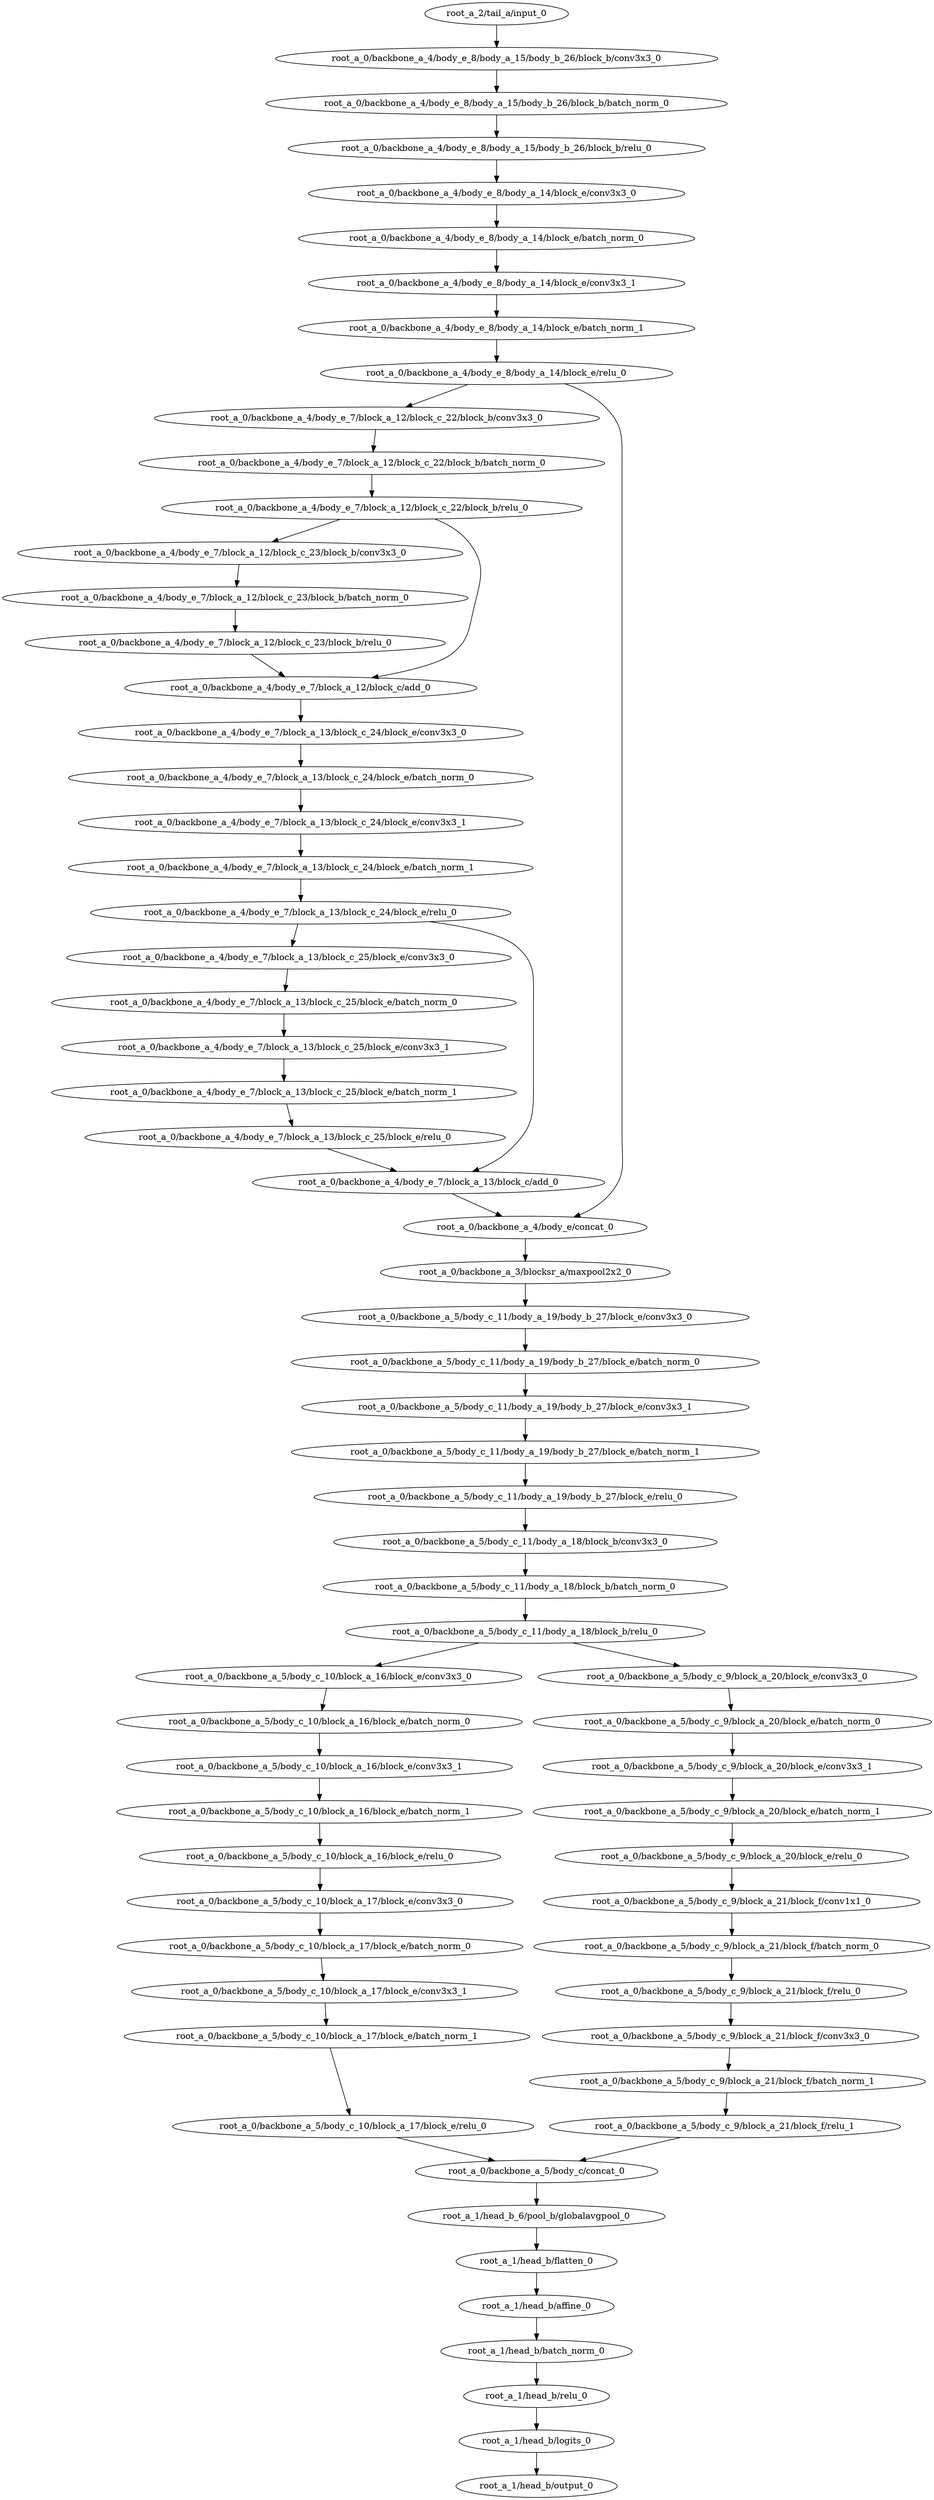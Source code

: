 digraph root_a {
	"root_a_2/tail_a/input_0"
	"root_a_0/backbone_a_4/body_e_8/body_a_15/body_b_26/block_b/conv3x3_0"
	"root_a_0/backbone_a_4/body_e_8/body_a_15/body_b_26/block_b/batch_norm_0"
	"root_a_0/backbone_a_4/body_e_8/body_a_15/body_b_26/block_b/relu_0"
	"root_a_0/backbone_a_4/body_e_8/body_a_14/block_e/conv3x3_0"
	"root_a_0/backbone_a_4/body_e_8/body_a_14/block_e/batch_norm_0"
	"root_a_0/backbone_a_4/body_e_8/body_a_14/block_e/conv3x3_1"
	"root_a_0/backbone_a_4/body_e_8/body_a_14/block_e/batch_norm_1"
	"root_a_0/backbone_a_4/body_e_8/body_a_14/block_e/relu_0"
	"root_a_0/backbone_a_4/body_e_7/block_a_12/block_c_22/block_b/conv3x3_0"
	"root_a_0/backbone_a_4/body_e_7/block_a_12/block_c_22/block_b/batch_norm_0"
	"root_a_0/backbone_a_4/body_e_7/block_a_12/block_c_22/block_b/relu_0"
	"root_a_0/backbone_a_4/body_e_7/block_a_12/block_c_23/block_b/conv3x3_0"
	"root_a_0/backbone_a_4/body_e_7/block_a_12/block_c_23/block_b/batch_norm_0"
	"root_a_0/backbone_a_4/body_e_7/block_a_12/block_c_23/block_b/relu_0"
	"root_a_0/backbone_a_4/body_e_7/block_a_12/block_c/add_0"
	"root_a_0/backbone_a_4/body_e_7/block_a_13/block_c_24/block_e/conv3x3_0"
	"root_a_0/backbone_a_4/body_e_7/block_a_13/block_c_24/block_e/batch_norm_0"
	"root_a_0/backbone_a_4/body_e_7/block_a_13/block_c_24/block_e/conv3x3_1"
	"root_a_0/backbone_a_4/body_e_7/block_a_13/block_c_24/block_e/batch_norm_1"
	"root_a_0/backbone_a_4/body_e_7/block_a_13/block_c_24/block_e/relu_0"
	"root_a_0/backbone_a_4/body_e_7/block_a_13/block_c_25/block_e/conv3x3_0"
	"root_a_0/backbone_a_4/body_e_7/block_a_13/block_c_25/block_e/batch_norm_0"
	"root_a_0/backbone_a_4/body_e_7/block_a_13/block_c_25/block_e/conv3x3_1"
	"root_a_0/backbone_a_4/body_e_7/block_a_13/block_c_25/block_e/batch_norm_1"
	"root_a_0/backbone_a_4/body_e_7/block_a_13/block_c_25/block_e/relu_0"
	"root_a_0/backbone_a_4/body_e_7/block_a_13/block_c/add_0"
	"root_a_0/backbone_a_4/body_e/concat_0"
	"root_a_0/backbone_a_3/blocksr_a/maxpool2x2_0"
	"root_a_0/backbone_a_5/body_c_11/body_a_19/body_b_27/block_e/conv3x3_0"
	"root_a_0/backbone_a_5/body_c_11/body_a_19/body_b_27/block_e/batch_norm_0"
	"root_a_0/backbone_a_5/body_c_11/body_a_19/body_b_27/block_e/conv3x3_1"
	"root_a_0/backbone_a_5/body_c_11/body_a_19/body_b_27/block_e/batch_norm_1"
	"root_a_0/backbone_a_5/body_c_11/body_a_19/body_b_27/block_e/relu_0"
	"root_a_0/backbone_a_5/body_c_11/body_a_18/block_b/conv3x3_0"
	"root_a_0/backbone_a_5/body_c_11/body_a_18/block_b/batch_norm_0"
	"root_a_0/backbone_a_5/body_c_11/body_a_18/block_b/relu_0"
	"root_a_0/backbone_a_5/body_c_10/block_a_16/block_e/conv3x3_0"
	"root_a_0/backbone_a_5/body_c_10/block_a_16/block_e/batch_norm_0"
	"root_a_0/backbone_a_5/body_c_10/block_a_16/block_e/conv3x3_1"
	"root_a_0/backbone_a_5/body_c_10/block_a_16/block_e/batch_norm_1"
	"root_a_0/backbone_a_5/body_c_10/block_a_16/block_e/relu_0"
	"root_a_0/backbone_a_5/body_c_10/block_a_17/block_e/conv3x3_0"
	"root_a_0/backbone_a_5/body_c_10/block_a_17/block_e/batch_norm_0"
	"root_a_0/backbone_a_5/body_c_10/block_a_17/block_e/conv3x3_1"
	"root_a_0/backbone_a_5/body_c_10/block_a_17/block_e/batch_norm_1"
	"root_a_0/backbone_a_5/body_c_10/block_a_17/block_e/relu_0"
	"root_a_0/backbone_a_5/body_c_9/block_a_20/block_e/conv3x3_0"
	"root_a_0/backbone_a_5/body_c_9/block_a_20/block_e/batch_norm_0"
	"root_a_0/backbone_a_5/body_c_9/block_a_20/block_e/conv3x3_1"
	"root_a_0/backbone_a_5/body_c_9/block_a_20/block_e/batch_norm_1"
	"root_a_0/backbone_a_5/body_c_9/block_a_20/block_e/relu_0"
	"root_a_0/backbone_a_5/body_c_9/block_a_21/block_f/conv1x1_0"
	"root_a_0/backbone_a_5/body_c_9/block_a_21/block_f/batch_norm_0"
	"root_a_0/backbone_a_5/body_c_9/block_a_21/block_f/relu_0"
	"root_a_0/backbone_a_5/body_c_9/block_a_21/block_f/conv3x3_0"
	"root_a_0/backbone_a_5/body_c_9/block_a_21/block_f/batch_norm_1"
	"root_a_0/backbone_a_5/body_c_9/block_a_21/block_f/relu_1"
	"root_a_0/backbone_a_5/body_c/concat_0"
	"root_a_1/head_b_6/pool_b/globalavgpool_0"
	"root_a_1/head_b/flatten_0"
	"root_a_1/head_b/affine_0"
	"root_a_1/head_b/batch_norm_0"
	"root_a_1/head_b/relu_0"
	"root_a_1/head_b/logits_0"
	"root_a_1/head_b/output_0"

	"root_a_2/tail_a/input_0" -> "root_a_0/backbone_a_4/body_e_8/body_a_15/body_b_26/block_b/conv3x3_0"
	"root_a_0/backbone_a_4/body_e_8/body_a_15/body_b_26/block_b/conv3x3_0" -> "root_a_0/backbone_a_4/body_e_8/body_a_15/body_b_26/block_b/batch_norm_0"
	"root_a_0/backbone_a_4/body_e_8/body_a_15/body_b_26/block_b/batch_norm_0" -> "root_a_0/backbone_a_4/body_e_8/body_a_15/body_b_26/block_b/relu_0"
	"root_a_0/backbone_a_4/body_e_8/body_a_15/body_b_26/block_b/relu_0" -> "root_a_0/backbone_a_4/body_e_8/body_a_14/block_e/conv3x3_0"
	"root_a_0/backbone_a_4/body_e_8/body_a_14/block_e/conv3x3_0" -> "root_a_0/backbone_a_4/body_e_8/body_a_14/block_e/batch_norm_0"
	"root_a_0/backbone_a_4/body_e_8/body_a_14/block_e/batch_norm_0" -> "root_a_0/backbone_a_4/body_e_8/body_a_14/block_e/conv3x3_1"
	"root_a_0/backbone_a_4/body_e_8/body_a_14/block_e/conv3x3_1" -> "root_a_0/backbone_a_4/body_e_8/body_a_14/block_e/batch_norm_1"
	"root_a_0/backbone_a_4/body_e_8/body_a_14/block_e/batch_norm_1" -> "root_a_0/backbone_a_4/body_e_8/body_a_14/block_e/relu_0"
	"root_a_0/backbone_a_4/body_e_8/body_a_14/block_e/relu_0" -> "root_a_0/backbone_a_4/body_e_7/block_a_12/block_c_22/block_b/conv3x3_0"
	"root_a_0/backbone_a_4/body_e_7/block_a_12/block_c_22/block_b/conv3x3_0" -> "root_a_0/backbone_a_4/body_e_7/block_a_12/block_c_22/block_b/batch_norm_0"
	"root_a_0/backbone_a_4/body_e_7/block_a_12/block_c_22/block_b/batch_norm_0" -> "root_a_0/backbone_a_4/body_e_7/block_a_12/block_c_22/block_b/relu_0"
	"root_a_0/backbone_a_4/body_e_7/block_a_12/block_c_22/block_b/relu_0" -> "root_a_0/backbone_a_4/body_e_7/block_a_12/block_c_23/block_b/conv3x3_0"
	"root_a_0/backbone_a_4/body_e_7/block_a_12/block_c_23/block_b/conv3x3_0" -> "root_a_0/backbone_a_4/body_e_7/block_a_12/block_c_23/block_b/batch_norm_0"
	"root_a_0/backbone_a_4/body_e_7/block_a_12/block_c_23/block_b/batch_norm_0" -> "root_a_0/backbone_a_4/body_e_7/block_a_12/block_c_23/block_b/relu_0"
	"root_a_0/backbone_a_4/body_e_7/block_a_12/block_c_22/block_b/relu_0" -> "root_a_0/backbone_a_4/body_e_7/block_a_12/block_c/add_0"
	"root_a_0/backbone_a_4/body_e_7/block_a_12/block_c_23/block_b/relu_0" -> "root_a_0/backbone_a_4/body_e_7/block_a_12/block_c/add_0"
	"root_a_0/backbone_a_4/body_e_7/block_a_12/block_c/add_0" -> "root_a_0/backbone_a_4/body_e_7/block_a_13/block_c_24/block_e/conv3x3_0"
	"root_a_0/backbone_a_4/body_e_7/block_a_13/block_c_24/block_e/conv3x3_0" -> "root_a_0/backbone_a_4/body_e_7/block_a_13/block_c_24/block_e/batch_norm_0"
	"root_a_0/backbone_a_4/body_e_7/block_a_13/block_c_24/block_e/batch_norm_0" -> "root_a_0/backbone_a_4/body_e_7/block_a_13/block_c_24/block_e/conv3x3_1"
	"root_a_0/backbone_a_4/body_e_7/block_a_13/block_c_24/block_e/conv3x3_1" -> "root_a_0/backbone_a_4/body_e_7/block_a_13/block_c_24/block_e/batch_norm_1"
	"root_a_0/backbone_a_4/body_e_7/block_a_13/block_c_24/block_e/batch_norm_1" -> "root_a_0/backbone_a_4/body_e_7/block_a_13/block_c_24/block_e/relu_0"
	"root_a_0/backbone_a_4/body_e_7/block_a_13/block_c_24/block_e/relu_0" -> "root_a_0/backbone_a_4/body_e_7/block_a_13/block_c_25/block_e/conv3x3_0"
	"root_a_0/backbone_a_4/body_e_7/block_a_13/block_c_25/block_e/conv3x3_0" -> "root_a_0/backbone_a_4/body_e_7/block_a_13/block_c_25/block_e/batch_norm_0"
	"root_a_0/backbone_a_4/body_e_7/block_a_13/block_c_25/block_e/batch_norm_0" -> "root_a_0/backbone_a_4/body_e_7/block_a_13/block_c_25/block_e/conv3x3_1"
	"root_a_0/backbone_a_4/body_e_7/block_a_13/block_c_25/block_e/conv3x3_1" -> "root_a_0/backbone_a_4/body_e_7/block_a_13/block_c_25/block_e/batch_norm_1"
	"root_a_0/backbone_a_4/body_e_7/block_a_13/block_c_25/block_e/batch_norm_1" -> "root_a_0/backbone_a_4/body_e_7/block_a_13/block_c_25/block_e/relu_0"
	"root_a_0/backbone_a_4/body_e_7/block_a_13/block_c_25/block_e/relu_0" -> "root_a_0/backbone_a_4/body_e_7/block_a_13/block_c/add_0"
	"root_a_0/backbone_a_4/body_e_7/block_a_13/block_c_24/block_e/relu_0" -> "root_a_0/backbone_a_4/body_e_7/block_a_13/block_c/add_0"
	"root_a_0/backbone_a_4/body_e_8/body_a_14/block_e/relu_0" -> "root_a_0/backbone_a_4/body_e/concat_0"
	"root_a_0/backbone_a_4/body_e_7/block_a_13/block_c/add_0" -> "root_a_0/backbone_a_4/body_e/concat_0"
	"root_a_0/backbone_a_4/body_e/concat_0" -> "root_a_0/backbone_a_3/blocksr_a/maxpool2x2_0"
	"root_a_0/backbone_a_3/blocksr_a/maxpool2x2_0" -> "root_a_0/backbone_a_5/body_c_11/body_a_19/body_b_27/block_e/conv3x3_0"
	"root_a_0/backbone_a_5/body_c_11/body_a_19/body_b_27/block_e/conv3x3_0" -> "root_a_0/backbone_a_5/body_c_11/body_a_19/body_b_27/block_e/batch_norm_0"
	"root_a_0/backbone_a_5/body_c_11/body_a_19/body_b_27/block_e/batch_norm_0" -> "root_a_0/backbone_a_5/body_c_11/body_a_19/body_b_27/block_e/conv3x3_1"
	"root_a_0/backbone_a_5/body_c_11/body_a_19/body_b_27/block_e/conv3x3_1" -> "root_a_0/backbone_a_5/body_c_11/body_a_19/body_b_27/block_e/batch_norm_1"
	"root_a_0/backbone_a_5/body_c_11/body_a_19/body_b_27/block_e/batch_norm_1" -> "root_a_0/backbone_a_5/body_c_11/body_a_19/body_b_27/block_e/relu_0"
	"root_a_0/backbone_a_5/body_c_11/body_a_19/body_b_27/block_e/relu_0" -> "root_a_0/backbone_a_5/body_c_11/body_a_18/block_b/conv3x3_0"
	"root_a_0/backbone_a_5/body_c_11/body_a_18/block_b/conv3x3_0" -> "root_a_0/backbone_a_5/body_c_11/body_a_18/block_b/batch_norm_0"
	"root_a_0/backbone_a_5/body_c_11/body_a_18/block_b/batch_norm_0" -> "root_a_0/backbone_a_5/body_c_11/body_a_18/block_b/relu_0"
	"root_a_0/backbone_a_5/body_c_11/body_a_18/block_b/relu_0" -> "root_a_0/backbone_a_5/body_c_10/block_a_16/block_e/conv3x3_0"
	"root_a_0/backbone_a_5/body_c_10/block_a_16/block_e/conv3x3_0" -> "root_a_0/backbone_a_5/body_c_10/block_a_16/block_e/batch_norm_0"
	"root_a_0/backbone_a_5/body_c_10/block_a_16/block_e/batch_norm_0" -> "root_a_0/backbone_a_5/body_c_10/block_a_16/block_e/conv3x3_1"
	"root_a_0/backbone_a_5/body_c_10/block_a_16/block_e/conv3x3_1" -> "root_a_0/backbone_a_5/body_c_10/block_a_16/block_e/batch_norm_1"
	"root_a_0/backbone_a_5/body_c_10/block_a_16/block_e/batch_norm_1" -> "root_a_0/backbone_a_5/body_c_10/block_a_16/block_e/relu_0"
	"root_a_0/backbone_a_5/body_c_10/block_a_16/block_e/relu_0" -> "root_a_0/backbone_a_5/body_c_10/block_a_17/block_e/conv3x3_0"
	"root_a_0/backbone_a_5/body_c_10/block_a_17/block_e/conv3x3_0" -> "root_a_0/backbone_a_5/body_c_10/block_a_17/block_e/batch_norm_0"
	"root_a_0/backbone_a_5/body_c_10/block_a_17/block_e/batch_norm_0" -> "root_a_0/backbone_a_5/body_c_10/block_a_17/block_e/conv3x3_1"
	"root_a_0/backbone_a_5/body_c_10/block_a_17/block_e/conv3x3_1" -> "root_a_0/backbone_a_5/body_c_10/block_a_17/block_e/batch_norm_1"
	"root_a_0/backbone_a_5/body_c_10/block_a_17/block_e/batch_norm_1" -> "root_a_0/backbone_a_5/body_c_10/block_a_17/block_e/relu_0"
	"root_a_0/backbone_a_5/body_c_11/body_a_18/block_b/relu_0" -> "root_a_0/backbone_a_5/body_c_9/block_a_20/block_e/conv3x3_0"
	"root_a_0/backbone_a_5/body_c_9/block_a_20/block_e/conv3x3_0" -> "root_a_0/backbone_a_5/body_c_9/block_a_20/block_e/batch_norm_0"
	"root_a_0/backbone_a_5/body_c_9/block_a_20/block_e/batch_norm_0" -> "root_a_0/backbone_a_5/body_c_9/block_a_20/block_e/conv3x3_1"
	"root_a_0/backbone_a_5/body_c_9/block_a_20/block_e/conv3x3_1" -> "root_a_0/backbone_a_5/body_c_9/block_a_20/block_e/batch_norm_1"
	"root_a_0/backbone_a_5/body_c_9/block_a_20/block_e/batch_norm_1" -> "root_a_0/backbone_a_5/body_c_9/block_a_20/block_e/relu_0"
	"root_a_0/backbone_a_5/body_c_9/block_a_20/block_e/relu_0" -> "root_a_0/backbone_a_5/body_c_9/block_a_21/block_f/conv1x1_0"
	"root_a_0/backbone_a_5/body_c_9/block_a_21/block_f/conv1x1_0" -> "root_a_0/backbone_a_5/body_c_9/block_a_21/block_f/batch_norm_0"
	"root_a_0/backbone_a_5/body_c_9/block_a_21/block_f/batch_norm_0" -> "root_a_0/backbone_a_5/body_c_9/block_a_21/block_f/relu_0"
	"root_a_0/backbone_a_5/body_c_9/block_a_21/block_f/relu_0" -> "root_a_0/backbone_a_5/body_c_9/block_a_21/block_f/conv3x3_0"
	"root_a_0/backbone_a_5/body_c_9/block_a_21/block_f/conv3x3_0" -> "root_a_0/backbone_a_5/body_c_9/block_a_21/block_f/batch_norm_1"
	"root_a_0/backbone_a_5/body_c_9/block_a_21/block_f/batch_norm_1" -> "root_a_0/backbone_a_5/body_c_9/block_a_21/block_f/relu_1"
	"root_a_0/backbone_a_5/body_c_10/block_a_17/block_e/relu_0" -> "root_a_0/backbone_a_5/body_c/concat_0"
	"root_a_0/backbone_a_5/body_c_9/block_a_21/block_f/relu_1" -> "root_a_0/backbone_a_5/body_c/concat_0"
	"root_a_0/backbone_a_5/body_c/concat_0" -> "root_a_1/head_b_6/pool_b/globalavgpool_0"
	"root_a_1/head_b_6/pool_b/globalavgpool_0" -> "root_a_1/head_b/flatten_0"
	"root_a_1/head_b/flatten_0" -> "root_a_1/head_b/affine_0"
	"root_a_1/head_b/affine_0" -> "root_a_1/head_b/batch_norm_0"
	"root_a_1/head_b/batch_norm_0" -> "root_a_1/head_b/relu_0"
	"root_a_1/head_b/relu_0" -> "root_a_1/head_b/logits_0"
	"root_a_1/head_b/logits_0" -> "root_a_1/head_b/output_0"

}